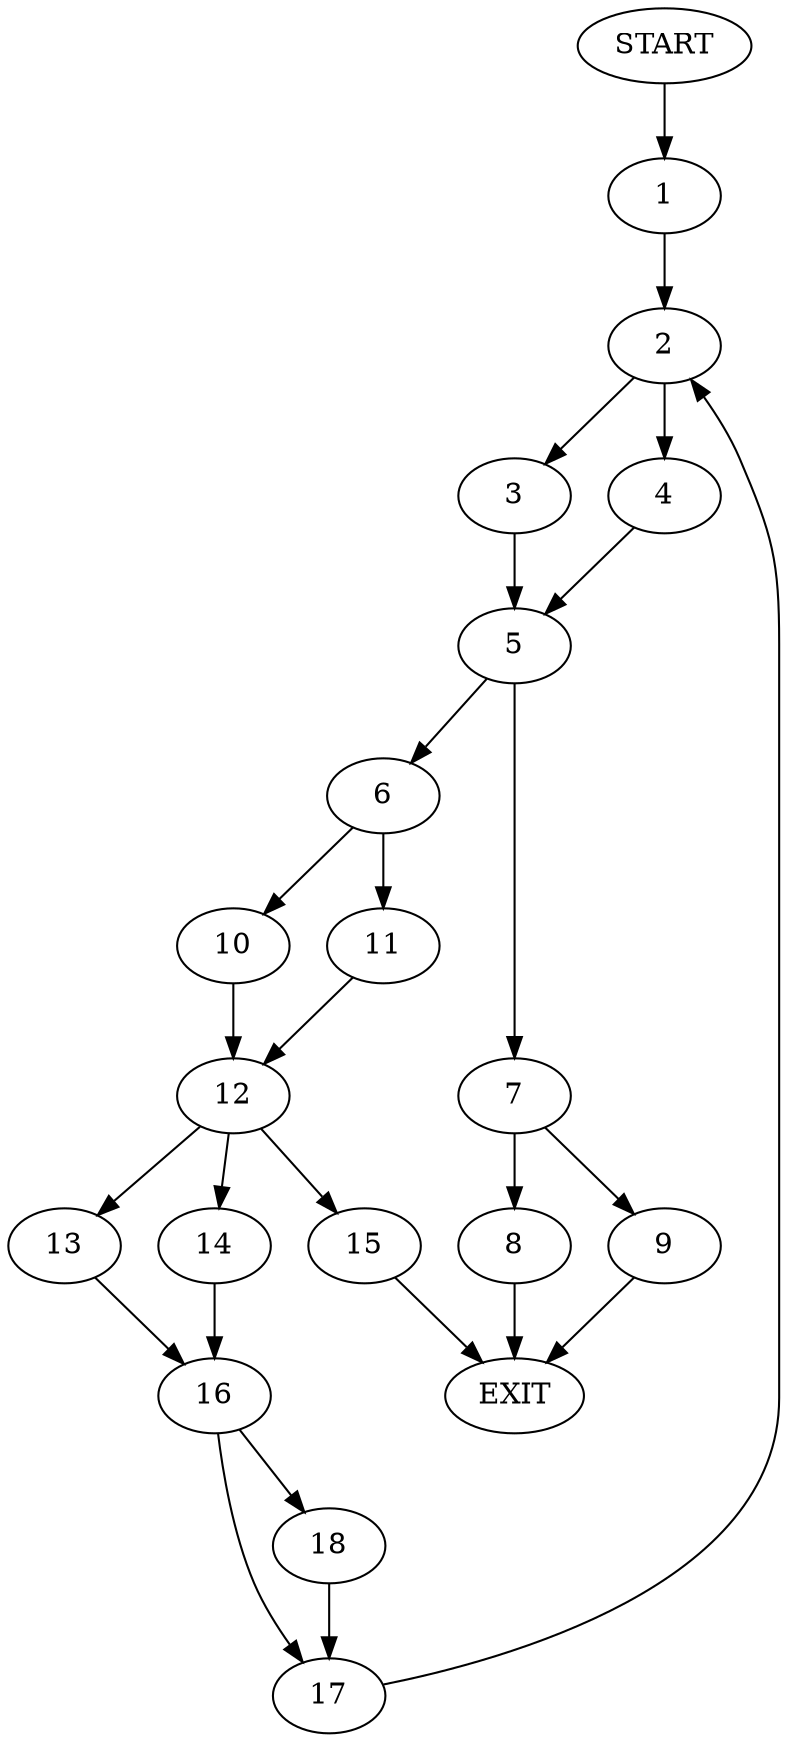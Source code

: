 digraph {
0 [label="START"]
19 [label="EXIT"]
0 -> 1
1 -> 2
2 -> 3
2 -> 4
4 -> 5
3 -> 5
5 -> 6
5 -> 7
7 -> 8
7 -> 9
6 -> 10
6 -> 11
11 -> 12
10 -> 12
8 -> 19
9 -> 19
12 -> 13
12 -> 14
12 -> 15
14 -> 16
13 -> 16
15 -> 19
16 -> 17
16 -> 18
18 -> 17
17 -> 2
}
